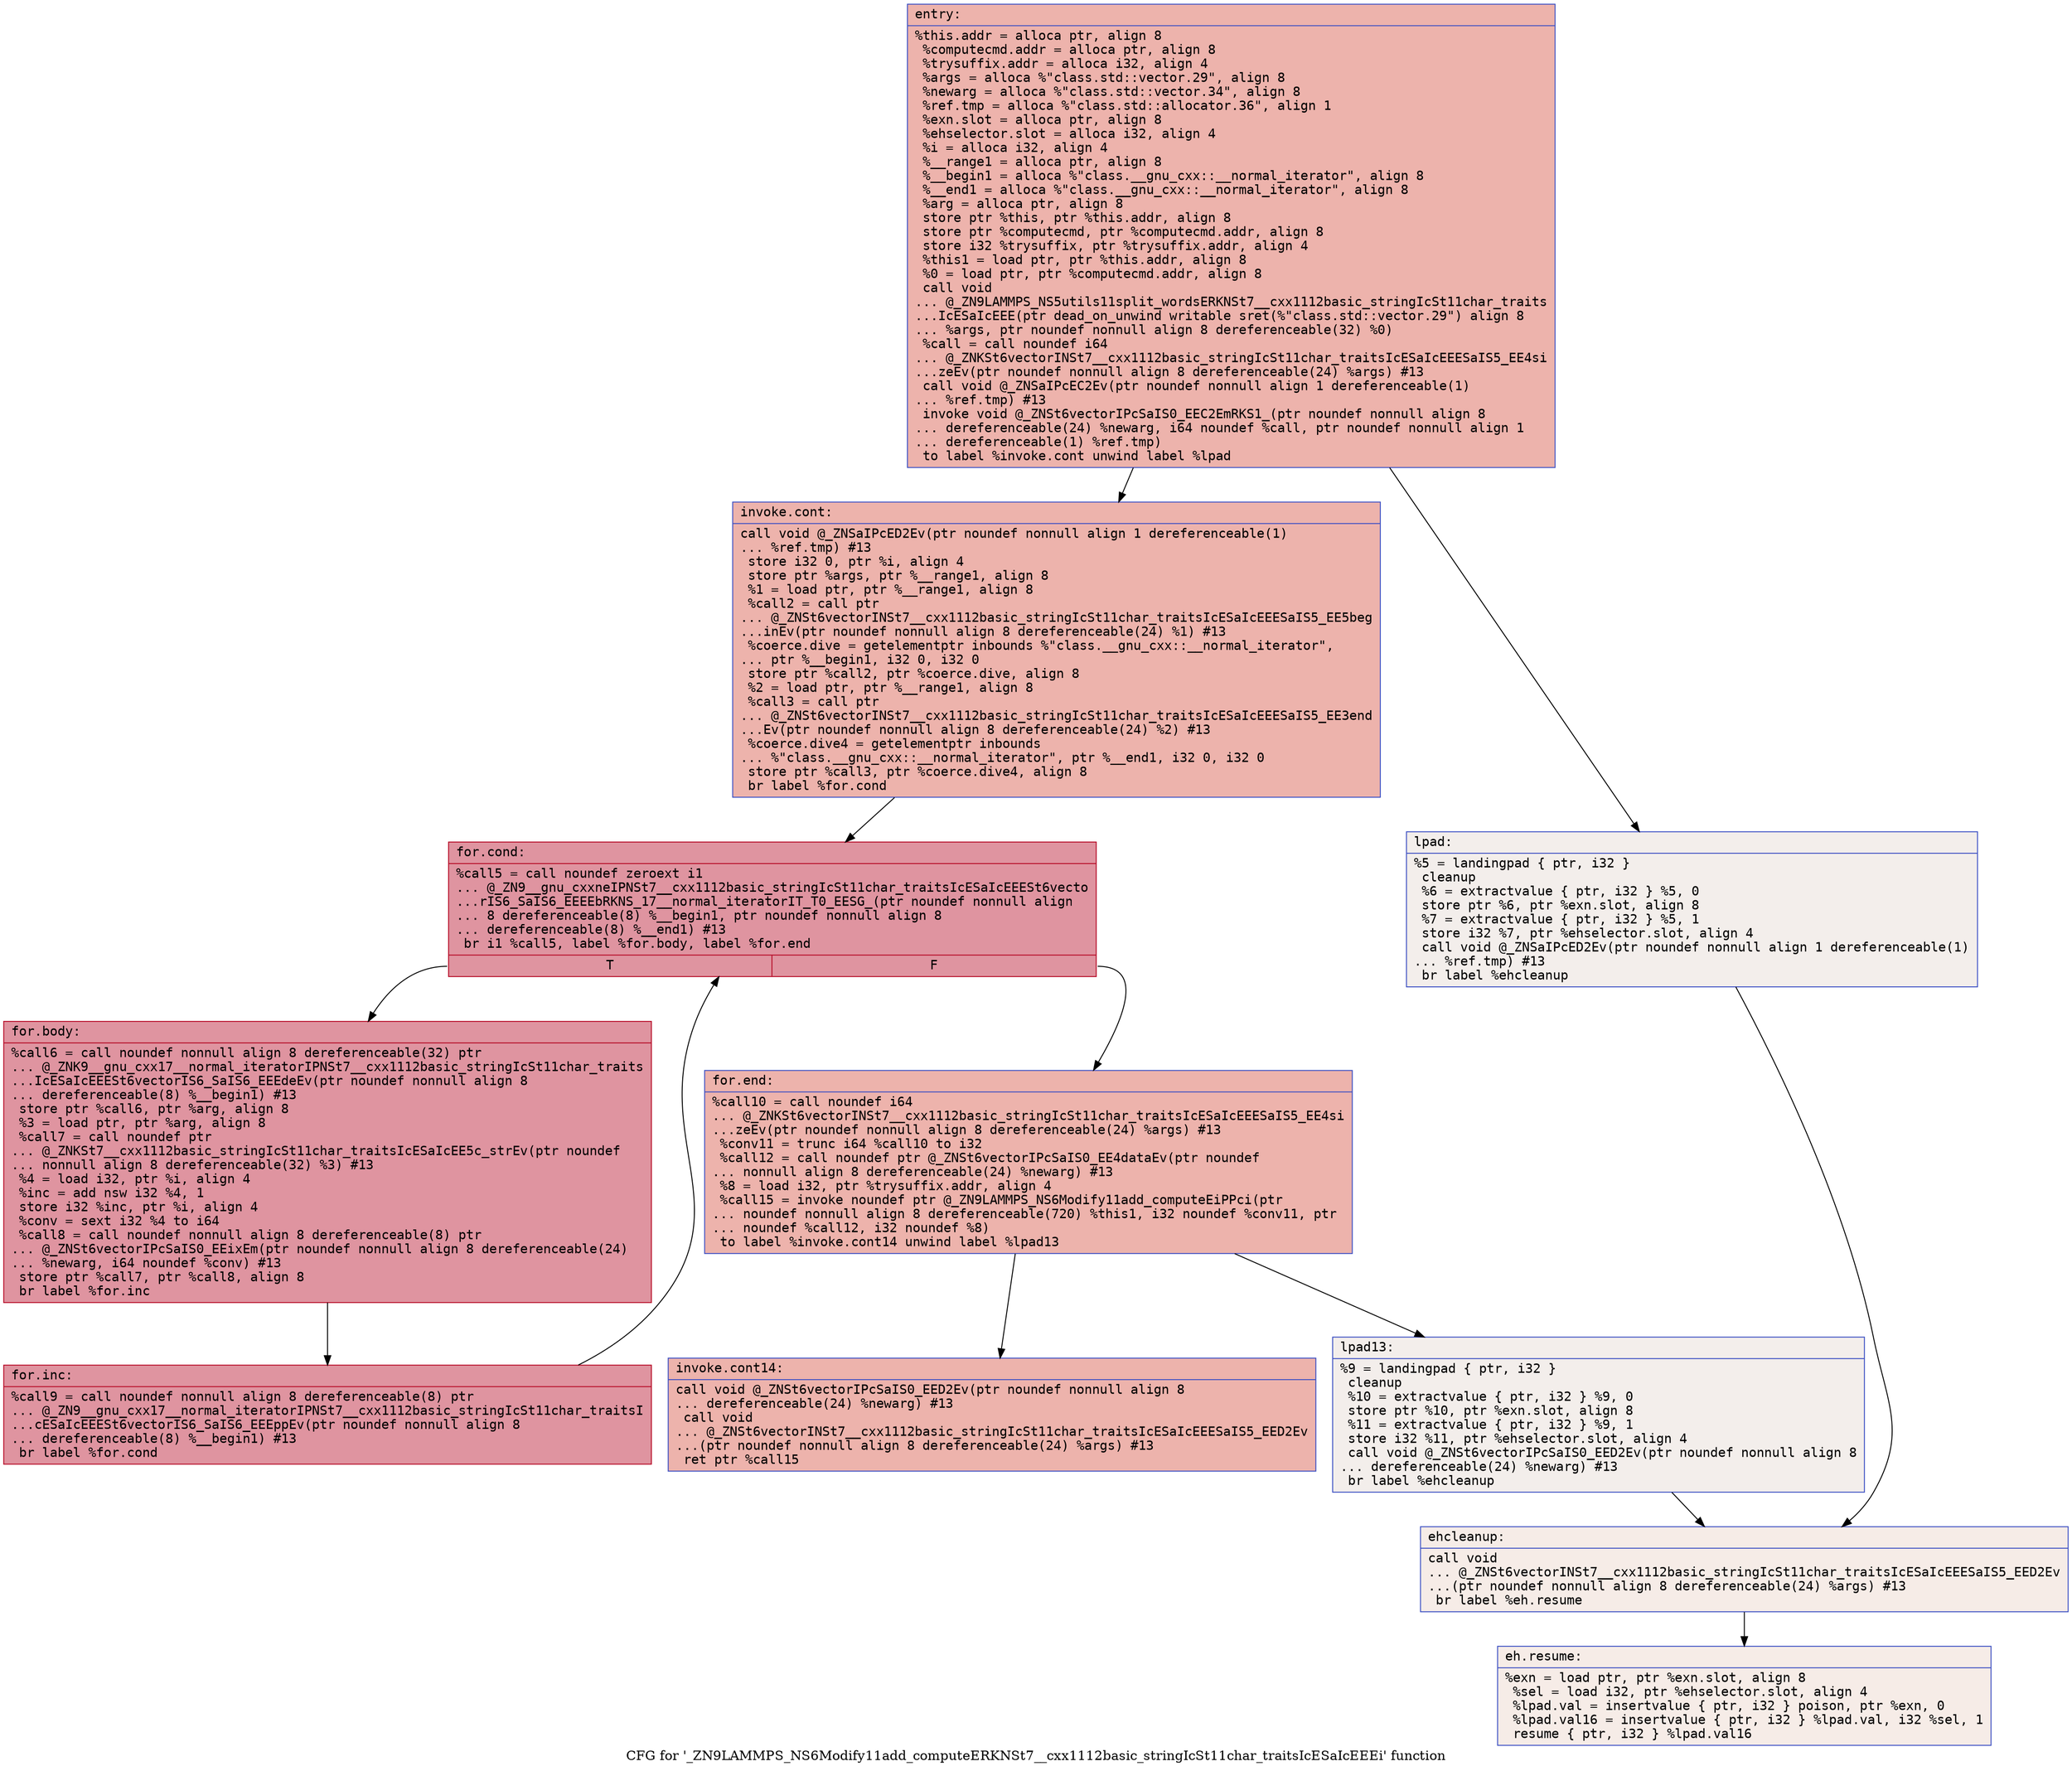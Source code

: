 digraph "CFG for '_ZN9LAMMPS_NS6Modify11add_computeERKNSt7__cxx1112basic_stringIcSt11char_traitsIcESaIcEEEi' function" {
	label="CFG for '_ZN9LAMMPS_NS6Modify11add_computeERKNSt7__cxx1112basic_stringIcSt11char_traitsIcESaIcEEEi' function";

	Node0x561f163fd7f0 [shape=record,color="#3d50c3ff", style=filled, fillcolor="#d6524470" fontname="Courier",label="{entry:\l|  %this.addr = alloca ptr, align 8\l  %computecmd.addr = alloca ptr, align 8\l  %trysuffix.addr = alloca i32, align 4\l  %args = alloca %\"class.std::vector.29\", align 8\l  %newarg = alloca %\"class.std::vector.34\", align 8\l  %ref.tmp = alloca %\"class.std::allocator.36\", align 1\l  %exn.slot = alloca ptr, align 8\l  %ehselector.slot = alloca i32, align 4\l  %i = alloca i32, align 4\l  %__range1 = alloca ptr, align 8\l  %__begin1 = alloca %\"class.__gnu_cxx::__normal_iterator\", align 8\l  %__end1 = alloca %\"class.__gnu_cxx::__normal_iterator\", align 8\l  %arg = alloca ptr, align 8\l  store ptr %this, ptr %this.addr, align 8\l  store ptr %computecmd, ptr %computecmd.addr, align 8\l  store i32 %trysuffix, ptr %trysuffix.addr, align 4\l  %this1 = load ptr, ptr %this.addr, align 8\l  %0 = load ptr, ptr %computecmd.addr, align 8\l  call void\l... @_ZN9LAMMPS_NS5utils11split_wordsERKNSt7__cxx1112basic_stringIcSt11char_traits\l...IcESaIcEEE(ptr dead_on_unwind writable sret(%\"class.std::vector.29\") align 8\l... %args, ptr noundef nonnull align 8 dereferenceable(32) %0)\l  %call = call noundef i64\l... @_ZNKSt6vectorINSt7__cxx1112basic_stringIcSt11char_traitsIcESaIcEEESaIS5_EE4si\l...zeEv(ptr noundef nonnull align 8 dereferenceable(24) %args) #13\l  call void @_ZNSaIPcEC2Ev(ptr noundef nonnull align 1 dereferenceable(1)\l... %ref.tmp) #13\l  invoke void @_ZNSt6vectorIPcSaIS0_EEC2EmRKS1_(ptr noundef nonnull align 8\l... dereferenceable(24) %newarg, i64 noundef %call, ptr noundef nonnull align 1\l... dereferenceable(1) %ref.tmp)\l          to label %invoke.cont unwind label %lpad\l}"];
	Node0x561f163fd7f0 -> Node0x561f163fe9a0[tooltip="entry -> invoke.cont\nProbability 100.00%" ];
	Node0x561f163fd7f0 -> Node0x561f163fea20[tooltip="entry -> lpad\nProbability 0.00%" ];
	Node0x561f163fe9a0 [shape=record,color="#3d50c3ff", style=filled, fillcolor="#d6524470" fontname="Courier",label="{invoke.cont:\l|  call void @_ZNSaIPcED2Ev(ptr noundef nonnull align 1 dereferenceable(1)\l... %ref.tmp) #13\l  store i32 0, ptr %i, align 4\l  store ptr %args, ptr %__range1, align 8\l  %1 = load ptr, ptr %__range1, align 8\l  %call2 = call ptr\l... @_ZNSt6vectorINSt7__cxx1112basic_stringIcSt11char_traitsIcESaIcEEESaIS5_EE5beg\l...inEv(ptr noundef nonnull align 8 dereferenceable(24) %1) #13\l  %coerce.dive = getelementptr inbounds %\"class.__gnu_cxx::__normal_iterator\",\l... ptr %__begin1, i32 0, i32 0\l  store ptr %call2, ptr %coerce.dive, align 8\l  %2 = load ptr, ptr %__range1, align 8\l  %call3 = call ptr\l... @_ZNSt6vectorINSt7__cxx1112basic_stringIcSt11char_traitsIcESaIcEEESaIS5_EE3end\l...Ev(ptr noundef nonnull align 8 dereferenceable(24) %2) #13\l  %coerce.dive4 = getelementptr inbounds\l... %\"class.__gnu_cxx::__normal_iterator\", ptr %__end1, i32 0, i32 0\l  store ptr %call3, ptr %coerce.dive4, align 8\l  br label %for.cond\l}"];
	Node0x561f163fe9a0 -> Node0x561f163fdf00[tooltip="invoke.cont -> for.cond\nProbability 100.00%" ];
	Node0x561f163fdf00 [shape=record,color="#b70d28ff", style=filled, fillcolor="#b70d2870" fontname="Courier",label="{for.cond:\l|  %call5 = call noundef zeroext i1\l... @_ZN9__gnu_cxxneIPNSt7__cxx1112basic_stringIcSt11char_traitsIcESaIcEEESt6vecto\l...rIS6_SaIS6_EEEEbRKNS_17__normal_iteratorIT_T0_EESG_(ptr noundef nonnull align\l... 8 dereferenceable(8) %__begin1, ptr noundef nonnull align 8\l... dereferenceable(8) %__end1) #13\l  br i1 %call5, label %for.body, label %for.end\l|{<s0>T|<s1>F}}"];
	Node0x561f163fdf00:s0 -> Node0x561f163ff990[tooltip="for.cond -> for.body\nProbability 96.88%" ];
	Node0x561f163fdf00:s1 -> Node0x561f163ffa10[tooltip="for.cond -> for.end\nProbability 3.12%" ];
	Node0x561f163ff990 [shape=record,color="#b70d28ff", style=filled, fillcolor="#b70d2870" fontname="Courier",label="{for.body:\l|  %call6 = call noundef nonnull align 8 dereferenceable(32) ptr\l... @_ZNK9__gnu_cxx17__normal_iteratorIPNSt7__cxx1112basic_stringIcSt11char_traits\l...IcESaIcEEESt6vectorIS6_SaIS6_EEEdeEv(ptr noundef nonnull align 8\l... dereferenceable(8) %__begin1) #13\l  store ptr %call6, ptr %arg, align 8\l  %3 = load ptr, ptr %arg, align 8\l  %call7 = call noundef ptr\l... @_ZNKSt7__cxx1112basic_stringIcSt11char_traitsIcESaIcEE5c_strEv(ptr noundef\l... nonnull align 8 dereferenceable(32) %3) #13\l  %4 = load i32, ptr %i, align 4\l  %inc = add nsw i32 %4, 1\l  store i32 %inc, ptr %i, align 4\l  %conv = sext i32 %4 to i64\l  %call8 = call noundef nonnull align 8 dereferenceable(8) ptr\l... @_ZNSt6vectorIPcSaIS0_EEixEm(ptr noundef nonnull align 8 dereferenceable(24)\l... %newarg, i64 noundef %conv) #13\l  store ptr %call7, ptr %call8, align 8\l  br label %for.inc\l}"];
	Node0x561f163ff990 -> Node0x561f164002b0[tooltip="for.body -> for.inc\nProbability 100.00%" ];
	Node0x561f164002b0 [shape=record,color="#b70d28ff", style=filled, fillcolor="#b70d2870" fontname="Courier",label="{for.inc:\l|  %call9 = call noundef nonnull align 8 dereferenceable(8) ptr\l... @_ZN9__gnu_cxx17__normal_iteratorIPNSt7__cxx1112basic_stringIcSt11char_traitsI\l...cESaIcEEESt6vectorIS6_SaIS6_EEEppEv(ptr noundef nonnull align 8\l... dereferenceable(8) %__begin1) #13\l  br label %for.cond\l}"];
	Node0x561f164002b0 -> Node0x561f163fdf00[tooltip="for.inc -> for.cond\nProbability 100.00%" ];
	Node0x561f163fea20 [shape=record,color="#3d50c3ff", style=filled, fillcolor="#e5d8d170" fontname="Courier",label="{lpad:\l|  %5 = landingpad \{ ptr, i32 \}\l          cleanup\l  %6 = extractvalue \{ ptr, i32 \} %5, 0\l  store ptr %6, ptr %exn.slot, align 8\l  %7 = extractvalue \{ ptr, i32 \} %5, 1\l  store i32 %7, ptr %ehselector.slot, align 4\l  call void @_ZNSaIPcED2Ev(ptr noundef nonnull align 1 dereferenceable(1)\l... %ref.tmp) #13\l  br label %ehcleanup\l}"];
	Node0x561f163fea20 -> Node0x561f16400930[tooltip="lpad -> ehcleanup\nProbability 100.00%" ];
	Node0x561f163ffa10 [shape=record,color="#3d50c3ff", style=filled, fillcolor="#d6524470" fontname="Courier",label="{for.end:\l|  %call10 = call noundef i64\l... @_ZNKSt6vectorINSt7__cxx1112basic_stringIcSt11char_traitsIcESaIcEEESaIS5_EE4si\l...zeEv(ptr noundef nonnull align 8 dereferenceable(24) %args) #13\l  %conv11 = trunc i64 %call10 to i32\l  %call12 = call noundef ptr @_ZNSt6vectorIPcSaIS0_EE4dataEv(ptr noundef\l... nonnull align 8 dereferenceable(24) %newarg) #13\l  %8 = load i32, ptr %trysuffix.addr, align 4\l  %call15 = invoke noundef ptr @_ZN9LAMMPS_NS6Modify11add_computeEiPPci(ptr\l... noundef nonnull align 8 dereferenceable(720) %this1, i32 noundef %conv11, ptr\l... noundef %call12, i32 noundef %8)\l          to label %invoke.cont14 unwind label %lpad13\l}"];
	Node0x561f163ffa10 -> Node0x561f16400d50[tooltip="for.end -> invoke.cont14\nProbability 100.00%" ];
	Node0x561f163ffa10 -> Node0x561f16400da0[tooltip="for.end -> lpad13\nProbability 0.00%" ];
	Node0x561f16400d50 [shape=record,color="#3d50c3ff", style=filled, fillcolor="#d6524470" fontname="Courier",label="{invoke.cont14:\l|  call void @_ZNSt6vectorIPcSaIS0_EED2Ev(ptr noundef nonnull align 8\l... dereferenceable(24) %newarg) #13\l  call void\l... @_ZNSt6vectorINSt7__cxx1112basic_stringIcSt11char_traitsIcESaIcEEESaIS5_EED2Ev\l...(ptr noundef nonnull align 8 dereferenceable(24) %args) #13\l  ret ptr %call15\l}"];
	Node0x561f16400da0 [shape=record,color="#3d50c3ff", style=filled, fillcolor="#e5d8d170" fontname="Courier",label="{lpad13:\l|  %9 = landingpad \{ ptr, i32 \}\l          cleanup\l  %10 = extractvalue \{ ptr, i32 \} %9, 0\l  store ptr %10, ptr %exn.slot, align 8\l  %11 = extractvalue \{ ptr, i32 \} %9, 1\l  store i32 %11, ptr %ehselector.slot, align 4\l  call void @_ZNSt6vectorIPcSaIS0_EED2Ev(ptr noundef nonnull align 8\l... dereferenceable(24) %newarg) #13\l  br label %ehcleanup\l}"];
	Node0x561f16400da0 -> Node0x561f16400930[tooltip="lpad13 -> ehcleanup\nProbability 100.00%" ];
	Node0x561f16400930 [shape=record,color="#3d50c3ff", style=filled, fillcolor="#ead5c970" fontname="Courier",label="{ehcleanup:\l|  call void\l... @_ZNSt6vectorINSt7__cxx1112basic_stringIcSt11char_traitsIcESaIcEEESaIS5_EED2Ev\l...(ptr noundef nonnull align 8 dereferenceable(24) %args) #13\l  br label %eh.resume\l}"];
	Node0x561f16400930 -> Node0x561f164016d0[tooltip="ehcleanup -> eh.resume\nProbability 100.00%" ];
	Node0x561f164016d0 [shape=record,color="#3d50c3ff", style=filled, fillcolor="#ead5c970" fontname="Courier",label="{eh.resume:\l|  %exn = load ptr, ptr %exn.slot, align 8\l  %sel = load i32, ptr %ehselector.slot, align 4\l  %lpad.val = insertvalue \{ ptr, i32 \} poison, ptr %exn, 0\l  %lpad.val16 = insertvalue \{ ptr, i32 \} %lpad.val, i32 %sel, 1\l  resume \{ ptr, i32 \} %lpad.val16\l}"];
}
